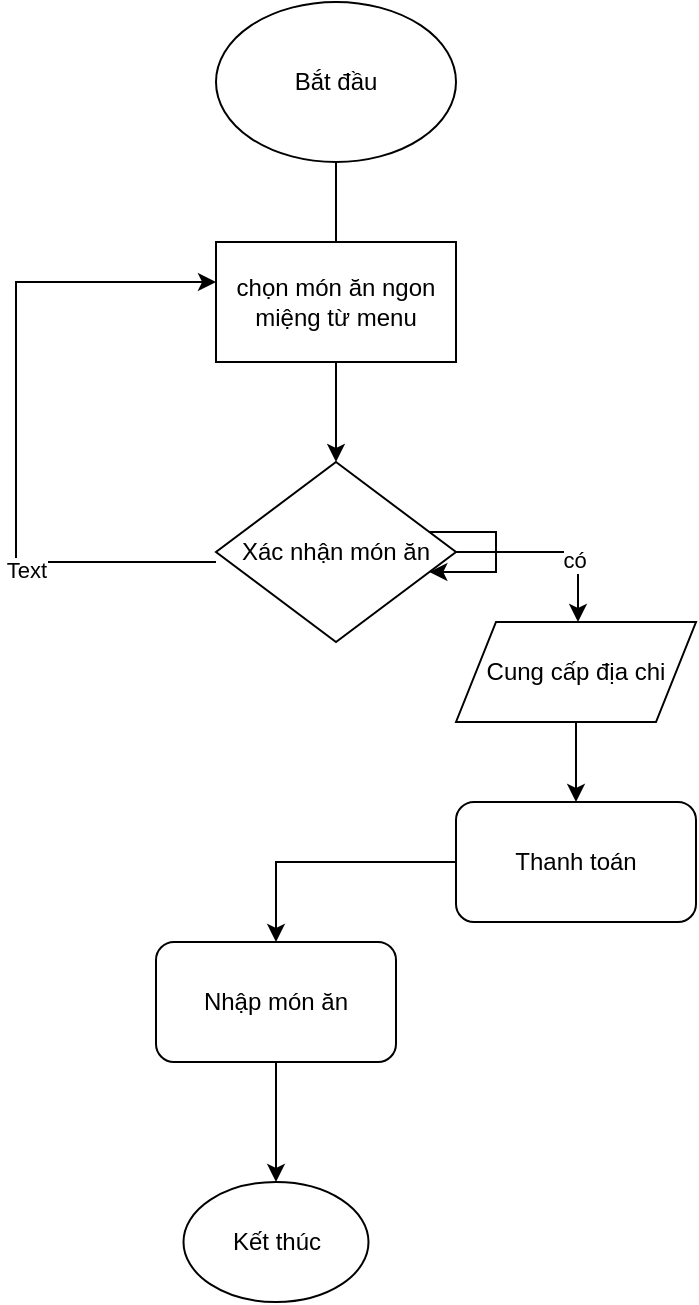 <mxfile version="28.2.3">
  <diagram name="Trang-1" id="z3MaLt6IKzk_rKDnDpuN">
    <mxGraphModel dx="786" dy="459" grid="1" gridSize="10" guides="1" tooltips="1" connect="1" arrows="1" fold="1" page="1" pageScale="1" pageWidth="827" pageHeight="1169" math="0" shadow="0">
      <root>
        <mxCell id="0" />
        <mxCell id="1" parent="0" />
        <mxCell id="gWxQjKUJI2yYr7URB9_4-3" value="" style="edgeStyle=orthogonalEdgeStyle;rounded=0;orthogonalLoop=1;jettySize=auto;html=1;" edge="1" parent="1" source="gWxQjKUJI2yYr7URB9_4-1">
          <mxGeometry relative="1" as="geometry">
            <mxPoint x="380" y="170" as="targetPoint" />
          </mxGeometry>
        </mxCell>
        <mxCell id="gWxQjKUJI2yYr7URB9_4-1" value="Bắt đầu" style="ellipse;whiteSpace=wrap;html=1;" vertex="1" parent="1">
          <mxGeometry x="320" y="20" width="120" height="80" as="geometry" />
        </mxCell>
        <mxCell id="gWxQjKUJI2yYr7URB9_4-6" value="" style="edgeStyle=orthogonalEdgeStyle;rounded=0;orthogonalLoop=1;jettySize=auto;html=1;" edge="1" parent="1" source="gWxQjKUJI2yYr7URB9_4-4" target="gWxQjKUJI2yYr7URB9_4-5">
          <mxGeometry relative="1" as="geometry" />
        </mxCell>
        <mxCell id="gWxQjKUJI2yYr7URB9_4-4" value="chọn món ăn ngon miệng từ menu" style="rounded=0;whiteSpace=wrap;html=1;" vertex="1" parent="1">
          <mxGeometry x="320" y="140" width="120" height="60" as="geometry" />
        </mxCell>
        <mxCell id="gWxQjKUJI2yYr7URB9_4-12" style="edgeStyle=orthogonalEdgeStyle;rounded=0;orthogonalLoop=1;jettySize=auto;html=1;" edge="1" parent="1">
          <mxGeometry relative="1" as="geometry">
            <mxPoint x="501" y="330" as="targetPoint" />
            <mxPoint x="420" y="300" as="sourcePoint" />
            <Array as="points">
              <mxPoint x="390" y="300" />
              <mxPoint x="390" y="295" />
              <mxPoint x="501" y="295" />
            </Array>
          </mxGeometry>
        </mxCell>
        <mxCell id="gWxQjKUJI2yYr7URB9_4-22" value="có" style="edgeLabel;html=1;align=center;verticalAlign=middle;resizable=0;points=[];" vertex="1" connectable="0" parent="gWxQjKUJI2yYr7URB9_4-12">
          <mxGeometry x="0.65" y="-2" relative="1" as="geometry">
            <mxPoint as="offset" />
          </mxGeometry>
        </mxCell>
        <mxCell id="gWxQjKUJI2yYr7URB9_4-29" style="edgeStyle=orthogonalEdgeStyle;rounded=0;orthogonalLoop=1;jettySize=auto;html=1;exitX=0;exitY=0.5;exitDx=0;exitDy=0;entryX=0;entryY=0.25;entryDx=0;entryDy=0;" edge="1" parent="1">
          <mxGeometry relative="1" as="geometry">
            <mxPoint x="320" y="300" as="sourcePoint" />
            <mxPoint x="320" y="160" as="targetPoint" />
            <Array as="points">
              <mxPoint x="220" y="300" />
              <mxPoint x="220" y="160" />
            </Array>
          </mxGeometry>
        </mxCell>
        <mxCell id="gWxQjKUJI2yYr7URB9_4-31" value="Text" style="edgeLabel;html=1;align=center;verticalAlign=middle;resizable=0;points=[];" vertex="1" connectable="0" parent="gWxQjKUJI2yYr7URB9_4-29">
          <mxGeometry x="-0.437" y="4" relative="1" as="geometry">
            <mxPoint as="offset" />
          </mxGeometry>
        </mxCell>
        <mxCell id="gWxQjKUJI2yYr7URB9_4-5" value="Xác nhận món ăn" style="rhombus;whiteSpace=wrap;html=1;rounded=0;" vertex="1" parent="1">
          <mxGeometry x="320" y="250" width="120" height="90" as="geometry" />
        </mxCell>
        <mxCell id="gWxQjKUJI2yYr7URB9_4-14" style="edgeStyle=orthogonalEdgeStyle;rounded=0;orthogonalLoop=1;jettySize=auto;html=1;" edge="1" parent="1" source="gWxQjKUJI2yYr7URB9_4-13" target="gWxQjKUJI2yYr7URB9_4-15">
          <mxGeometry relative="1" as="geometry">
            <mxPoint x="500" y="420" as="targetPoint" />
          </mxGeometry>
        </mxCell>
        <mxCell id="gWxQjKUJI2yYr7URB9_4-13" value="Cung cấp địa chi" style="shape=parallelogram;perimeter=parallelogramPerimeter;whiteSpace=wrap;html=1;fixedSize=1;" vertex="1" parent="1">
          <mxGeometry x="440" y="330" width="120" height="50" as="geometry" />
        </mxCell>
        <mxCell id="gWxQjKUJI2yYr7URB9_4-16" style="edgeStyle=orthogonalEdgeStyle;rounded=0;orthogonalLoop=1;jettySize=auto;html=1;" edge="1" parent="1" source="gWxQjKUJI2yYr7URB9_4-15" target="gWxQjKUJI2yYr7URB9_4-17">
          <mxGeometry relative="1" as="geometry">
            <mxPoint x="350" y="520" as="targetPoint" />
          </mxGeometry>
        </mxCell>
        <mxCell id="gWxQjKUJI2yYr7URB9_4-15" value="Thanh toán" style="rounded=1;whiteSpace=wrap;html=1;" vertex="1" parent="1">
          <mxGeometry x="440" y="420" width="120" height="60" as="geometry" />
        </mxCell>
        <mxCell id="gWxQjKUJI2yYr7URB9_4-19" value="" style="edgeStyle=orthogonalEdgeStyle;rounded=0;orthogonalLoop=1;jettySize=auto;html=1;" edge="1" parent="1" source="gWxQjKUJI2yYr7URB9_4-17" target="gWxQjKUJI2yYr7URB9_4-18">
          <mxGeometry relative="1" as="geometry" />
        </mxCell>
        <mxCell id="gWxQjKUJI2yYr7URB9_4-17" value="Nhập món ăn" style="rounded=1;whiteSpace=wrap;html=1;" vertex="1" parent="1">
          <mxGeometry x="290" y="490" width="120" height="60" as="geometry" />
        </mxCell>
        <mxCell id="gWxQjKUJI2yYr7URB9_4-18" value="Kết thúc" style="ellipse;whiteSpace=wrap;html=1;rounded=1;" vertex="1" parent="1">
          <mxGeometry x="303.75" y="610" width="92.5" height="60" as="geometry" />
        </mxCell>
        <mxCell id="gWxQjKUJI2yYr7URB9_4-30" style="edgeStyle=orthogonalEdgeStyle;rounded=0;orthogonalLoop=1;jettySize=auto;html=1;" edge="1" parent="1" source="gWxQjKUJI2yYr7URB9_4-5" target="gWxQjKUJI2yYr7URB9_4-5">
          <mxGeometry relative="1" as="geometry" />
        </mxCell>
      </root>
    </mxGraphModel>
  </diagram>
</mxfile>
